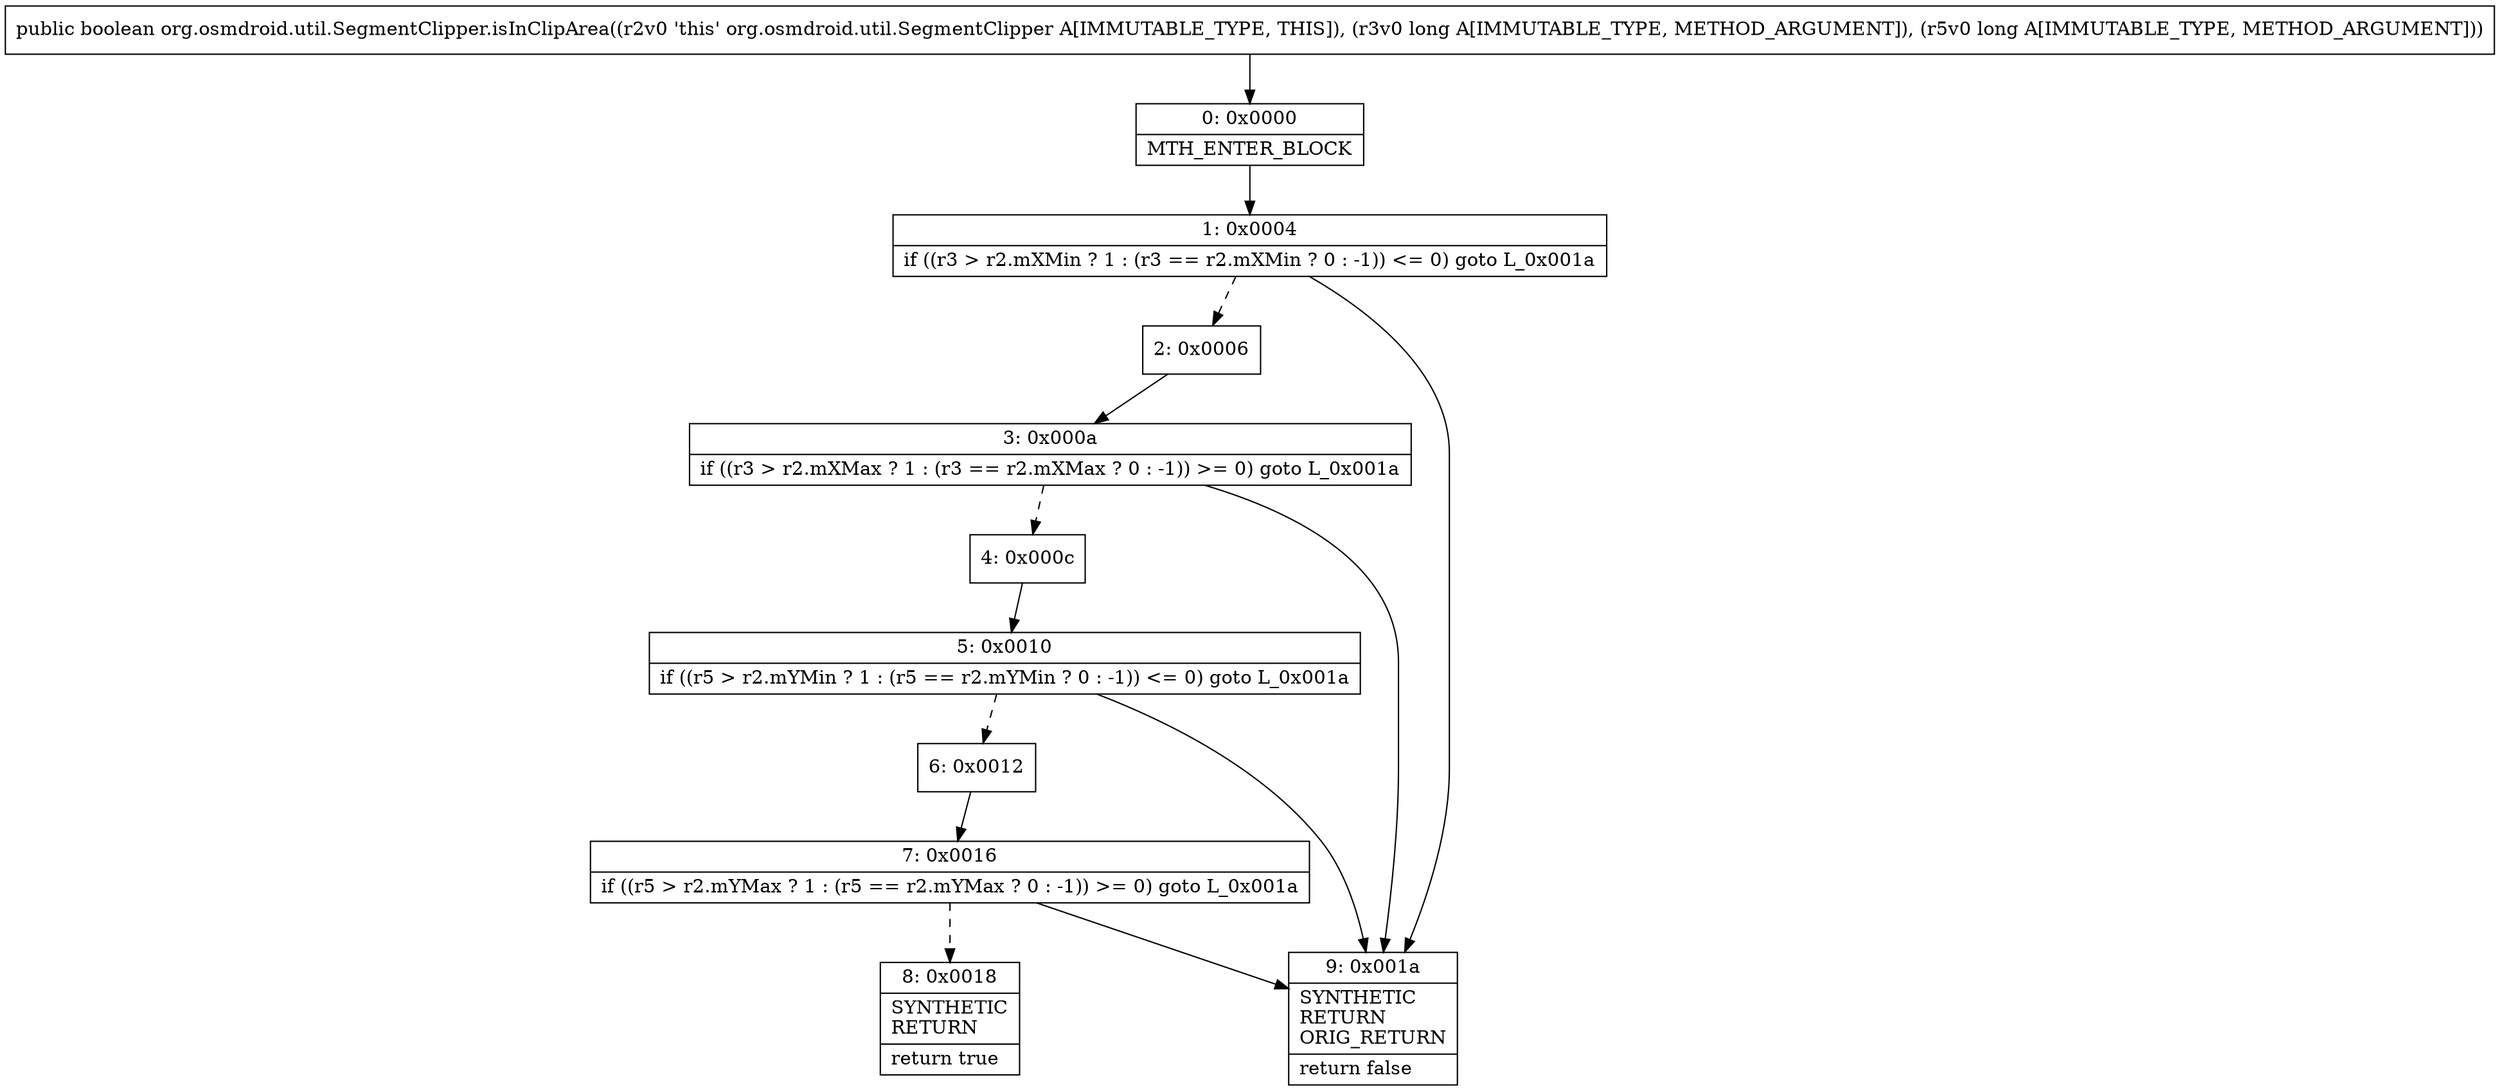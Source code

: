 digraph "CFG fororg.osmdroid.util.SegmentClipper.isInClipArea(JJ)Z" {
Node_0 [shape=record,label="{0\:\ 0x0000|MTH_ENTER_BLOCK\l}"];
Node_1 [shape=record,label="{1\:\ 0x0004|if ((r3 \> r2.mXMin ? 1 : (r3 == r2.mXMin ? 0 : \-1)) \<= 0) goto L_0x001a\l}"];
Node_2 [shape=record,label="{2\:\ 0x0006}"];
Node_3 [shape=record,label="{3\:\ 0x000a|if ((r3 \> r2.mXMax ? 1 : (r3 == r2.mXMax ? 0 : \-1)) \>= 0) goto L_0x001a\l}"];
Node_4 [shape=record,label="{4\:\ 0x000c}"];
Node_5 [shape=record,label="{5\:\ 0x0010|if ((r5 \> r2.mYMin ? 1 : (r5 == r2.mYMin ? 0 : \-1)) \<= 0) goto L_0x001a\l}"];
Node_6 [shape=record,label="{6\:\ 0x0012}"];
Node_7 [shape=record,label="{7\:\ 0x0016|if ((r5 \> r2.mYMax ? 1 : (r5 == r2.mYMax ? 0 : \-1)) \>= 0) goto L_0x001a\l}"];
Node_8 [shape=record,label="{8\:\ 0x0018|SYNTHETIC\lRETURN\l|return true\l}"];
Node_9 [shape=record,label="{9\:\ 0x001a|SYNTHETIC\lRETURN\lORIG_RETURN\l|return false\l}"];
MethodNode[shape=record,label="{public boolean org.osmdroid.util.SegmentClipper.isInClipArea((r2v0 'this' org.osmdroid.util.SegmentClipper A[IMMUTABLE_TYPE, THIS]), (r3v0 long A[IMMUTABLE_TYPE, METHOD_ARGUMENT]), (r5v0 long A[IMMUTABLE_TYPE, METHOD_ARGUMENT])) }"];
MethodNode -> Node_0;
Node_0 -> Node_1;
Node_1 -> Node_2[style=dashed];
Node_1 -> Node_9;
Node_2 -> Node_3;
Node_3 -> Node_4[style=dashed];
Node_3 -> Node_9;
Node_4 -> Node_5;
Node_5 -> Node_6[style=dashed];
Node_5 -> Node_9;
Node_6 -> Node_7;
Node_7 -> Node_8[style=dashed];
Node_7 -> Node_9;
}

